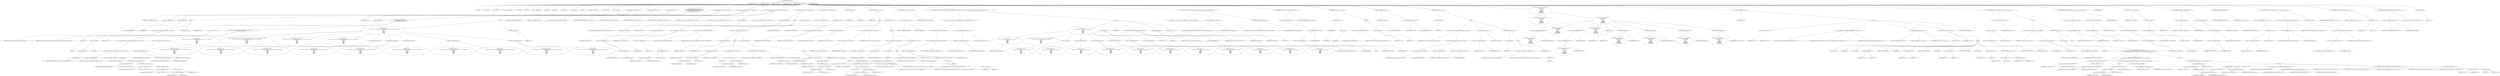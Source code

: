 digraph hostapd_notif_assoc {  
"1000116" [label = "(METHOD,hostapd_notif_assoc)" ]
"1000117" [label = "(PARAM,hostapd_data *hapd)" ]
"1000118" [label = "(PARAM,const u8 *addr)" ]
"1000119" [label = "(PARAM,const u8 *req_ies)" ]
"1000120" [label = "(PARAM,size_t req_ies_len)" ]
"1000121" [label = "(PARAM,int reassoc)" ]
"1000122" [label = "(BLOCK,,)" ]
"1000123" [label = "(LOCAL,v5: u8)" ]
"1000124" [label = "(LOCAL,v7: sta_info *)" ]
"1000125" [label = "(LOCAL,v8: sta_info *)" ]
"1000126" [label = "(LOCAL,v9: wpa_state_machine *)" ]
"1000127" [label = "(LOCAL,v10: int)" ]
"1000128" [label = "(LOCAL,v11: int)" ]
"1000129" [label = "(LOCAL,v12: unsigned __int16)" ]
"1000130" [label = "(LOCAL,v13: int)" ]
"1000131" [label = "(LOCAL,v14: u8 *)" ]
"1000132" [label = "(LOCAL,ie: const u8 *)" ]
"1000133" [label = "(LOCAL,iea: const u8 *)" ]
"1000134" [label = "(LOCAL,p: u8 *)" ]
"1000135" [label = "(LOCAL,elems: ieee802_11_elems)" ]
"1000136" [label = "(LOCAL,buf: u8 [ 1064 ])" ]
"1000137" [label = "(LOCAL,v20: unsigned int)" ]
"1000138" [label = "(<operator>.assignment,v20 = __readgsdword(0x14u))" ]
"1000139" [label = "(IDENTIFIER,v20,v20 = __readgsdword(0x14u))" ]
"1000140" [label = "(__readgsdword,__readgsdword(0x14u))" ]
"1000141" [label = "(LITERAL,0x14u,__readgsdword(0x14u))" ]
"1000142" [label = "(CONTROL_STRUCTURE,if ( !addr ),if ( !addr ))" ]
"1000143" [label = "(<operator>.logicalNot,!addr)" ]
"1000144" [label = "(IDENTIFIER,addr,!addr)" ]
"1000145" [label = "(BLOCK,,)" ]
"1000146" [label = "(wpa_printf,wpa_printf(2, \"hostapd_notif_assoc: Skip event with no address\"))" ]
"1000147" [label = "(LITERAL,2,wpa_printf(2, \"hostapd_notif_assoc: Skip event with no address\"))" ]
"1000148" [label = "(LITERAL,\"hostapd_notif_assoc: Skip event with no address\",wpa_printf(2, \"hostapd_notif_assoc: Skip event with no address\"))" ]
"1000149" [label = "(RETURN,return -1;,return -1;)" ]
"1000150" [label = "(<operator>.minus,-1)" ]
"1000151" [label = "(LITERAL,1,-1)" ]
"1000152" [label = "(<operator>.assignment,v5 = *addr)" ]
"1000153" [label = "(IDENTIFIER,v5,v5 = *addr)" ]
"1000154" [label = "(<operator>.indirection,*addr)" ]
"1000155" [label = "(IDENTIFIER,addr,v5 = *addr)" ]
"1000156" [label = "(CONTROL_STRUCTURE,if ( (*addr & 1) != 0\n    || !(addr[5] | (unsigned __int8)(addr[4] | addr[3] | addr[2] | addr[1] | v5))\n    || !memcmp(addr, hapd->own_addr, 6u) ),if ( (*addr & 1) != 0\n    || !(addr[5] | (unsigned __int8)(addr[4] | addr[3] | addr[2] | addr[1] | v5))\n    || !memcmp(addr, hapd->own_addr, 6u) ))" ]
"1000157" [label = "(<operator>.logicalOr,(*addr & 1) != 0\n    || !(addr[5] | (unsigned __int8)(addr[4] | addr[3] | addr[2] | addr[1] | v5))\n    || !memcmp(addr, hapd->own_addr, 6u))" ]
"1000158" [label = "(<operator>.notEquals,(*addr & 1) != 0)" ]
"1000159" [label = "(<operator>.and,*addr & 1)" ]
"1000160" [label = "(<operator>.indirection,*addr)" ]
"1000161" [label = "(IDENTIFIER,addr,*addr & 1)" ]
"1000162" [label = "(LITERAL,1,*addr & 1)" ]
"1000163" [label = "(LITERAL,0,(*addr & 1) != 0)" ]
"1000164" [label = "(<operator>.logicalOr,!(addr[5] | (unsigned __int8)(addr[4] | addr[3] | addr[2] | addr[1] | v5))\n    || !memcmp(addr, hapd->own_addr, 6u))" ]
"1000165" [label = "(<operator>.logicalNot,!(addr[5] | (unsigned __int8)(addr[4] | addr[3] | addr[2] | addr[1] | v5)))" ]
"1000166" [label = "(<operator>.or,addr[5] | (unsigned __int8)(addr[4] | addr[3] | addr[2] | addr[1] | v5))" ]
"1000167" [label = "(<operator>.indirectIndexAccess,addr[5])" ]
"1000168" [label = "(IDENTIFIER,addr,addr[5] | (unsigned __int8)(addr[4] | addr[3] | addr[2] | addr[1] | v5))" ]
"1000169" [label = "(LITERAL,5,addr[5] | (unsigned __int8)(addr[4] | addr[3] | addr[2] | addr[1] | v5))" ]
"1000170" [label = "(<operator>.cast,(unsigned __int8)(addr[4] | addr[3] | addr[2] | addr[1] | v5))" ]
"1000171" [label = "(UNKNOWN,unsigned __int8,unsigned __int8)" ]
"1000172" [label = "(<operator>.or,addr[4] | addr[3] | addr[2] | addr[1] | v5)" ]
"1000173" [label = "(<operator>.indirectIndexAccess,addr[4])" ]
"1000174" [label = "(IDENTIFIER,addr,addr[4] | addr[3] | addr[2] | addr[1] | v5)" ]
"1000175" [label = "(LITERAL,4,addr[4] | addr[3] | addr[2] | addr[1] | v5)" ]
"1000176" [label = "(<operator>.or,addr[3] | addr[2] | addr[1] | v5)" ]
"1000177" [label = "(<operator>.indirectIndexAccess,addr[3])" ]
"1000178" [label = "(IDENTIFIER,addr,addr[3] | addr[2] | addr[1] | v5)" ]
"1000179" [label = "(LITERAL,3,addr[3] | addr[2] | addr[1] | v5)" ]
"1000180" [label = "(<operator>.or,addr[2] | addr[1] | v5)" ]
"1000181" [label = "(<operator>.indirectIndexAccess,addr[2])" ]
"1000182" [label = "(IDENTIFIER,addr,addr[2] | addr[1] | v5)" ]
"1000183" [label = "(LITERAL,2,addr[2] | addr[1] | v5)" ]
"1000184" [label = "(<operator>.or,addr[1] | v5)" ]
"1000185" [label = "(<operator>.indirectIndexAccess,addr[1])" ]
"1000186" [label = "(IDENTIFIER,addr,addr[1] | v5)" ]
"1000187" [label = "(LITERAL,1,addr[1] | v5)" ]
"1000188" [label = "(IDENTIFIER,v5,addr[1] | v5)" ]
"1000189" [label = "(<operator>.logicalNot,!memcmp(addr, hapd->own_addr, 6u))" ]
"1000190" [label = "(memcmp,memcmp(addr, hapd->own_addr, 6u))" ]
"1000191" [label = "(IDENTIFIER,addr,memcmp(addr, hapd->own_addr, 6u))" ]
"1000192" [label = "(<operator>.indirectFieldAccess,hapd->own_addr)" ]
"1000193" [label = "(IDENTIFIER,hapd,memcmp(addr, hapd->own_addr, 6u))" ]
"1000194" [label = "(FIELD_IDENTIFIER,own_addr,own_addr)" ]
"1000195" [label = "(LITERAL,6u,memcmp(addr, hapd->own_addr, 6u))" ]
"1000196" [label = "(BLOCK,,)" ]
"1000197" [label = "(wpa_printf,wpa_printf(\n      2,\n      \"%s: Invalid SA=%02x:%02x:%02x:%02x:%02x:%02x in received indication - ignore this indication silently\",\n      \"hostapd_notif_assoc\",\n      v5,\n      addr[1],\n      addr[2],\n      addr[3],\n      addr[4],\n      addr[5]))" ]
"1000198" [label = "(LITERAL,2,wpa_printf(\n      2,\n      \"%s: Invalid SA=%02x:%02x:%02x:%02x:%02x:%02x in received indication - ignore this indication silently\",\n      \"hostapd_notif_assoc\",\n      v5,\n      addr[1],\n      addr[2],\n      addr[3],\n      addr[4],\n      addr[5]))" ]
"1000199" [label = "(LITERAL,\"%s: Invalid SA=%02x:%02x:%02x:%02x:%02x:%02x in received indication - ignore this indication silently\",wpa_printf(\n      2,\n      \"%s: Invalid SA=%02x:%02x:%02x:%02x:%02x:%02x in received indication - ignore this indication silently\",\n      \"hostapd_notif_assoc\",\n      v5,\n      addr[1],\n      addr[2],\n      addr[3],\n      addr[4],\n      addr[5]))" ]
"1000200" [label = "(LITERAL,\"hostapd_notif_assoc\",wpa_printf(\n      2,\n      \"%s: Invalid SA=%02x:%02x:%02x:%02x:%02x:%02x in received indication - ignore this indication silently\",\n      \"hostapd_notif_assoc\",\n      v5,\n      addr[1],\n      addr[2],\n      addr[3],\n      addr[4],\n      addr[5]))" ]
"1000201" [label = "(IDENTIFIER,v5,wpa_printf(\n      2,\n      \"%s: Invalid SA=%02x:%02x:%02x:%02x:%02x:%02x in received indication - ignore this indication silently\",\n      \"hostapd_notif_assoc\",\n      v5,\n      addr[1],\n      addr[2],\n      addr[3],\n      addr[4],\n      addr[5]))" ]
"1000202" [label = "(<operator>.indirectIndexAccess,addr[1])" ]
"1000203" [label = "(IDENTIFIER,addr,wpa_printf(\n      2,\n      \"%s: Invalid SA=%02x:%02x:%02x:%02x:%02x:%02x in received indication - ignore this indication silently\",\n      \"hostapd_notif_assoc\",\n      v5,\n      addr[1],\n      addr[2],\n      addr[3],\n      addr[4],\n      addr[5]))" ]
"1000204" [label = "(LITERAL,1,wpa_printf(\n      2,\n      \"%s: Invalid SA=%02x:%02x:%02x:%02x:%02x:%02x in received indication - ignore this indication silently\",\n      \"hostapd_notif_assoc\",\n      v5,\n      addr[1],\n      addr[2],\n      addr[3],\n      addr[4],\n      addr[5]))" ]
"1000205" [label = "(<operator>.indirectIndexAccess,addr[2])" ]
"1000206" [label = "(IDENTIFIER,addr,wpa_printf(\n      2,\n      \"%s: Invalid SA=%02x:%02x:%02x:%02x:%02x:%02x in received indication - ignore this indication silently\",\n      \"hostapd_notif_assoc\",\n      v5,\n      addr[1],\n      addr[2],\n      addr[3],\n      addr[4],\n      addr[5]))" ]
"1000207" [label = "(LITERAL,2,wpa_printf(\n      2,\n      \"%s: Invalid SA=%02x:%02x:%02x:%02x:%02x:%02x in received indication - ignore this indication silently\",\n      \"hostapd_notif_assoc\",\n      v5,\n      addr[1],\n      addr[2],\n      addr[3],\n      addr[4],\n      addr[5]))" ]
"1000208" [label = "(<operator>.indirectIndexAccess,addr[3])" ]
"1000209" [label = "(IDENTIFIER,addr,wpa_printf(\n      2,\n      \"%s: Invalid SA=%02x:%02x:%02x:%02x:%02x:%02x in received indication - ignore this indication silently\",\n      \"hostapd_notif_assoc\",\n      v5,\n      addr[1],\n      addr[2],\n      addr[3],\n      addr[4],\n      addr[5]))" ]
"1000210" [label = "(LITERAL,3,wpa_printf(\n      2,\n      \"%s: Invalid SA=%02x:%02x:%02x:%02x:%02x:%02x in received indication - ignore this indication silently\",\n      \"hostapd_notif_assoc\",\n      v5,\n      addr[1],\n      addr[2],\n      addr[3],\n      addr[4],\n      addr[5]))" ]
"1000211" [label = "(<operator>.indirectIndexAccess,addr[4])" ]
"1000212" [label = "(IDENTIFIER,addr,wpa_printf(\n      2,\n      \"%s: Invalid SA=%02x:%02x:%02x:%02x:%02x:%02x in received indication - ignore this indication silently\",\n      \"hostapd_notif_assoc\",\n      v5,\n      addr[1],\n      addr[2],\n      addr[3],\n      addr[4],\n      addr[5]))" ]
"1000213" [label = "(LITERAL,4,wpa_printf(\n      2,\n      \"%s: Invalid SA=%02x:%02x:%02x:%02x:%02x:%02x in received indication - ignore this indication silently\",\n      \"hostapd_notif_assoc\",\n      v5,\n      addr[1],\n      addr[2],\n      addr[3],\n      addr[4],\n      addr[5]))" ]
"1000214" [label = "(<operator>.indirectIndexAccess,addr[5])" ]
"1000215" [label = "(IDENTIFIER,addr,wpa_printf(\n      2,\n      \"%s: Invalid SA=%02x:%02x:%02x:%02x:%02x:%02x in received indication - ignore this indication silently\",\n      \"hostapd_notif_assoc\",\n      v5,\n      addr[1],\n      addr[2],\n      addr[3],\n      addr[4],\n      addr[5]))" ]
"1000216" [label = "(LITERAL,5,wpa_printf(\n      2,\n      \"%s: Invalid SA=%02x:%02x:%02x:%02x:%02x:%02x in received indication - ignore this indication silently\",\n      \"hostapd_notif_assoc\",\n      v5,\n      addr[1],\n      addr[2],\n      addr[3],\n      addr[4],\n      addr[5]))" ]
"1000217" [label = "(RETURN,return 0;,return 0;)" ]
"1000218" [label = "(LITERAL,0,return 0;)" ]
"1000219" [label = "(random_add_randomness,random_add_randomness(addr, 6u))" ]
"1000220" [label = "(IDENTIFIER,addr,random_add_randomness(addr, 6u))" ]
"1000221" [label = "(LITERAL,6u,random_add_randomness(addr, 6u))" ]
"1000222" [label = "(hostapd_logger,hostapd_logger(hapd, addr, 1u, 2, \"associated\"))" ]
"1000223" [label = "(IDENTIFIER,hapd,hostapd_logger(hapd, addr, 1u, 2, \"associated\"))" ]
"1000224" [label = "(IDENTIFIER,addr,hostapd_logger(hapd, addr, 1u, 2, \"associated\"))" ]
"1000225" [label = "(LITERAL,1u,hostapd_logger(hapd, addr, 1u, 2, \"associated\"))" ]
"1000226" [label = "(LITERAL,2,hostapd_logger(hapd, addr, 1u, 2, \"associated\"))" ]
"1000227" [label = "(LITERAL,\"associated\",hostapd_logger(hapd, addr, 1u, 2, \"associated\"))" ]
"1000228" [label = "(ieee802_11_parse_elems,ieee802_11_parse_elems(req_ies, req_ies_len, &elems, 0))" ]
"1000229" [label = "(IDENTIFIER,req_ies,ieee802_11_parse_elems(req_ies, req_ies_len, &elems, 0))" ]
"1000230" [label = "(IDENTIFIER,req_ies_len,ieee802_11_parse_elems(req_ies, req_ies_len, &elems, 0))" ]
"1000231" [label = "(<operator>.addressOf,&elems)" ]
"1000232" [label = "(IDENTIFIER,elems,ieee802_11_parse_elems(req_ies, req_ies_len, &elems, 0))" ]
"1000233" [label = "(LITERAL,0,ieee802_11_parse_elems(req_ies, req_ies_len, &elems, 0))" ]
"1000234" [label = "(CONTROL_STRUCTURE,if ( elems.wps_ie ),if ( elems.wps_ie ))" ]
"1000235" [label = "(<operator>.fieldAccess,elems.wps_ie)" ]
"1000236" [label = "(IDENTIFIER,elems,if ( elems.wps_ie ))" ]
"1000237" [label = "(FIELD_IDENTIFIER,wps_ie,wps_ie)" ]
"1000238" [label = "(BLOCK,,)" ]
"1000239" [label = "(<operator>.assignment,iea = elems.wps_ie - 2)" ]
"1000240" [label = "(IDENTIFIER,iea,iea = elems.wps_ie - 2)" ]
"1000241" [label = "(<operator>.subtraction,elems.wps_ie - 2)" ]
"1000242" [label = "(<operator>.fieldAccess,elems.wps_ie)" ]
"1000243" [label = "(IDENTIFIER,elems,elems.wps_ie - 2)" ]
"1000244" [label = "(FIELD_IDENTIFIER,wps_ie,wps_ie)" ]
"1000245" [label = "(LITERAL,2,elems.wps_ie - 2)" ]
"1000246" [label = "(<operator>.assignment,p = (u8 *)(elems.wps_ie_len + 2))" ]
"1000247" [label = "(IDENTIFIER,p,p = (u8 *)(elems.wps_ie_len + 2))" ]
"1000248" [label = "(<operator>.cast,(u8 *)(elems.wps_ie_len + 2))" ]
"1000249" [label = "(UNKNOWN,u8 *,u8 *)" ]
"1000250" [label = "(<operator>.addition,elems.wps_ie_len + 2)" ]
"1000251" [label = "(<operator>.fieldAccess,elems.wps_ie_len)" ]
"1000252" [label = "(IDENTIFIER,elems,elems.wps_ie_len + 2)" ]
"1000253" [label = "(FIELD_IDENTIFIER,wps_ie_len,wps_ie_len)" ]
"1000254" [label = "(LITERAL,2,elems.wps_ie_len + 2)" ]
"1000255" [label = "(wpa_printf,wpa_printf(2, \"STA included WPS IE in (Re)AssocReq\"))" ]
"1000256" [label = "(LITERAL,2,wpa_printf(2, \"STA included WPS IE in (Re)AssocReq\"))" ]
"1000257" [label = "(LITERAL,\"STA included WPS IE in (Re)AssocReq\",wpa_printf(2, \"STA included WPS IE in (Re)AssocReq\"))" ]
"1000258" [label = "(CONTROL_STRUCTURE,else,else)" ]
"1000259" [label = "(CONTROL_STRUCTURE,if ( elems.rsn_ie ),if ( elems.rsn_ie ))" ]
"1000260" [label = "(<operator>.fieldAccess,elems.rsn_ie)" ]
"1000261" [label = "(IDENTIFIER,elems,if ( elems.rsn_ie ))" ]
"1000262" [label = "(FIELD_IDENTIFIER,rsn_ie,rsn_ie)" ]
"1000263" [label = "(BLOCK,,)" ]
"1000264" [label = "(<operator>.assignment,iea = elems.rsn_ie - 2)" ]
"1000265" [label = "(IDENTIFIER,iea,iea = elems.rsn_ie - 2)" ]
"1000266" [label = "(<operator>.subtraction,elems.rsn_ie - 2)" ]
"1000267" [label = "(<operator>.fieldAccess,elems.rsn_ie)" ]
"1000268" [label = "(IDENTIFIER,elems,elems.rsn_ie - 2)" ]
"1000269" [label = "(FIELD_IDENTIFIER,rsn_ie,rsn_ie)" ]
"1000270" [label = "(LITERAL,2,elems.rsn_ie - 2)" ]
"1000271" [label = "(<operator>.assignment,p = (u8 *)(elems.rsn_ie_len + 2))" ]
"1000272" [label = "(IDENTIFIER,p,p = (u8 *)(elems.rsn_ie_len + 2))" ]
"1000273" [label = "(<operator>.cast,(u8 *)(elems.rsn_ie_len + 2))" ]
"1000274" [label = "(UNKNOWN,u8 *,u8 *)" ]
"1000275" [label = "(<operator>.addition,elems.rsn_ie_len + 2)" ]
"1000276" [label = "(<operator>.fieldAccess,elems.rsn_ie_len)" ]
"1000277" [label = "(IDENTIFIER,elems,elems.rsn_ie_len + 2)" ]
"1000278" [label = "(FIELD_IDENTIFIER,rsn_ie_len,rsn_ie_len)" ]
"1000279" [label = "(LITERAL,2,elems.rsn_ie_len + 2)" ]
"1000280" [label = "(wpa_printf,wpa_printf(2, \"STA included RSN IE in (Re)AssocReq\"))" ]
"1000281" [label = "(LITERAL,2,wpa_printf(2, \"STA included RSN IE in (Re)AssocReq\"))" ]
"1000282" [label = "(LITERAL,\"STA included RSN IE in (Re)AssocReq\",wpa_printf(2, \"STA included RSN IE in (Re)AssocReq\"))" ]
"1000283" [label = "(CONTROL_STRUCTURE,else,else)" ]
"1000284" [label = "(BLOCK,,)" ]
"1000285" [label = "(<operator>.assignment,iea = elems.wpa_ie)" ]
"1000286" [label = "(IDENTIFIER,iea,iea = elems.wpa_ie)" ]
"1000287" [label = "(<operator>.fieldAccess,elems.wpa_ie)" ]
"1000288" [label = "(IDENTIFIER,elems,iea = elems.wpa_ie)" ]
"1000289" [label = "(FIELD_IDENTIFIER,wpa_ie,wpa_ie)" ]
"1000290" [label = "(CONTROL_STRUCTURE,if ( elems.wpa_ie ),if ( elems.wpa_ie ))" ]
"1000291" [label = "(<operator>.fieldAccess,elems.wpa_ie)" ]
"1000292" [label = "(IDENTIFIER,elems,if ( elems.wpa_ie ))" ]
"1000293" [label = "(FIELD_IDENTIFIER,wpa_ie,wpa_ie)" ]
"1000294" [label = "(BLOCK,,)" ]
"1000295" [label = "(<operator>.assignment,iea = elems.wpa_ie - 2)" ]
"1000296" [label = "(IDENTIFIER,iea,iea = elems.wpa_ie - 2)" ]
"1000297" [label = "(<operator>.subtraction,elems.wpa_ie - 2)" ]
"1000298" [label = "(<operator>.fieldAccess,elems.wpa_ie)" ]
"1000299" [label = "(IDENTIFIER,elems,elems.wpa_ie - 2)" ]
"1000300" [label = "(FIELD_IDENTIFIER,wpa_ie,wpa_ie)" ]
"1000301" [label = "(LITERAL,2,elems.wpa_ie - 2)" ]
"1000302" [label = "(<operator>.assignment,p = (u8 *)(elems.wpa_ie_len + 2))" ]
"1000303" [label = "(IDENTIFIER,p,p = (u8 *)(elems.wpa_ie_len + 2))" ]
"1000304" [label = "(<operator>.cast,(u8 *)(elems.wpa_ie_len + 2))" ]
"1000305" [label = "(UNKNOWN,u8 *,u8 *)" ]
"1000306" [label = "(<operator>.addition,elems.wpa_ie_len + 2)" ]
"1000307" [label = "(<operator>.fieldAccess,elems.wpa_ie_len)" ]
"1000308" [label = "(IDENTIFIER,elems,elems.wpa_ie_len + 2)" ]
"1000309" [label = "(FIELD_IDENTIFIER,wpa_ie_len,wpa_ie_len)" ]
"1000310" [label = "(LITERAL,2,elems.wpa_ie_len + 2)" ]
"1000311" [label = "(wpa_printf,wpa_printf(2, \"STA included WPA IE in (Re)AssocReq\"))" ]
"1000312" [label = "(LITERAL,2,wpa_printf(2, \"STA included WPA IE in (Re)AssocReq\"))" ]
"1000313" [label = "(LITERAL,\"STA included WPA IE in (Re)AssocReq\",wpa_printf(2, \"STA included WPA IE in (Re)AssocReq\"))" ]
"1000314" [label = "(CONTROL_STRUCTURE,else,else)" ]
"1000315" [label = "(BLOCK,,)" ]
"1000316" [label = "(wpa_printf,wpa_printf(2, \"STA did not include WPS/RSN/WPA IE in (Re)AssocReq\"))" ]
"1000317" [label = "(LITERAL,2,wpa_printf(2, \"STA did not include WPS/RSN/WPA IE in (Re)AssocReq\"))" ]
"1000318" [label = "(LITERAL,\"STA did not include WPS/RSN/WPA IE in (Re)AssocReq\",wpa_printf(2, \"STA did not include WPS/RSN/WPA IE in (Re)AssocReq\"))" ]
"1000319" [label = "(<operator>.assignment,p = 0)" ]
"1000320" [label = "(IDENTIFIER,p,p = 0)" ]
"1000321" [label = "(LITERAL,0,p = 0)" ]
"1000322" [label = "(<operator>.assignment,v7 = ap_get_sta(hapd, addr))" ]
"1000323" [label = "(IDENTIFIER,v7,v7 = ap_get_sta(hapd, addr))" ]
"1000324" [label = "(ap_get_sta,ap_get_sta(hapd, addr))" ]
"1000325" [label = "(IDENTIFIER,hapd,ap_get_sta(hapd, addr))" ]
"1000326" [label = "(IDENTIFIER,addr,ap_get_sta(hapd, addr))" ]
"1000327" [label = "(<operator>.assignment,v8 = v7)" ]
"1000328" [label = "(IDENTIFIER,v8,v8 = v7)" ]
"1000329" [label = "(IDENTIFIER,v7,v8 = v7)" ]
"1000330" [label = "(CONTROL_STRUCTURE,if ( v7 ),if ( v7 ))" ]
"1000331" [label = "(IDENTIFIER,v7,if ( v7 ))" ]
"1000332" [label = "(BLOCK,,)" ]
"1000333" [label = "(ap_sta_no_session_timeout,ap_sta_no_session_timeout(hapd, v7))" ]
"1000334" [label = "(IDENTIFIER,hapd,ap_sta_no_session_timeout(hapd, v7))" ]
"1000335" [label = "(IDENTIFIER,v7,ap_sta_no_session_timeout(hapd, v7))" ]
"1000336" [label = "(accounting_sta_stop,accounting_sta_stop(hapd, v8))" ]
"1000337" [label = "(IDENTIFIER,hapd,accounting_sta_stop(hapd, v8))" ]
"1000338" [label = "(IDENTIFIER,v8,accounting_sta_stop(hapd, v8))" ]
"1000339" [label = "(<operator>.assignment,v8->timeout_next = STA_NULLFUNC)" ]
"1000340" [label = "(<operator>.indirectFieldAccess,v8->timeout_next)" ]
"1000341" [label = "(IDENTIFIER,v8,v8->timeout_next = STA_NULLFUNC)" ]
"1000342" [label = "(FIELD_IDENTIFIER,timeout_next,timeout_next)" ]
"1000343" [label = "(IDENTIFIER,STA_NULLFUNC,v8->timeout_next = STA_NULLFUNC)" ]
"1000344" [label = "(CONTROL_STRUCTURE,else,else)" ]
"1000345" [label = "(BLOCK,,)" ]
"1000346" [label = "(<operator>.assignment,v8 = ap_sta_add(hapd, addr))" ]
"1000347" [label = "(IDENTIFIER,v8,v8 = ap_sta_add(hapd, addr))" ]
"1000348" [label = "(ap_sta_add,ap_sta_add(hapd, addr))" ]
"1000349" [label = "(IDENTIFIER,hapd,ap_sta_add(hapd, addr))" ]
"1000350" [label = "(IDENTIFIER,addr,ap_sta_add(hapd, addr))" ]
"1000351" [label = "(CONTROL_STRUCTURE,if ( !v8 ),if ( !v8 ))" ]
"1000352" [label = "(<operator>.logicalNot,!v8)" ]
"1000353" [label = "(IDENTIFIER,v8,!v8)" ]
"1000354" [label = "(BLOCK,,)" ]
"1000355" [label = "(hostapd_drv_sta_disassoc,hostapd_drv_sta_disassoc(hapd, addr, 5))" ]
"1000356" [label = "(IDENTIFIER,hapd,hostapd_drv_sta_disassoc(hapd, addr, 5))" ]
"1000357" [label = "(IDENTIFIER,addr,hostapd_drv_sta_disassoc(hapd, addr, 5))" ]
"1000358" [label = "(LITERAL,5,hostapd_drv_sta_disassoc(hapd, addr, 5))" ]
"1000359" [label = "(RETURN,return -1;,return -1;)" ]
"1000360" [label = "(<operator>.minus,-1)" ]
"1000361" [label = "(LITERAL,1,-1)" ]
"1000362" [label = "(<operators>.assignmentAnd,v8->flags &= 0xFFFECFFF)" ]
"1000363" [label = "(<operator>.indirectFieldAccess,v8->flags)" ]
"1000364" [label = "(IDENTIFIER,v8,v8->flags &= 0xFFFECFFF)" ]
"1000365" [label = "(FIELD_IDENTIFIER,flags,flags)" ]
"1000366" [label = "(LITERAL,0xFFFECFFF,v8->flags &= 0xFFFECFFF)" ]
"1000367" [label = "(CONTROL_STRUCTURE,if ( !hapd->iface->drv_max_acl_mac_addrs && hostapd_check_acl(hapd, addr, 0) != 1 ),if ( !hapd->iface->drv_max_acl_mac_addrs && hostapd_check_acl(hapd, addr, 0) != 1 ))" ]
"1000368" [label = "(<operator>.logicalAnd,!hapd->iface->drv_max_acl_mac_addrs && hostapd_check_acl(hapd, addr, 0) != 1)" ]
"1000369" [label = "(<operator>.logicalNot,!hapd->iface->drv_max_acl_mac_addrs)" ]
"1000370" [label = "(<operator>.indirectFieldAccess,hapd->iface->drv_max_acl_mac_addrs)" ]
"1000371" [label = "(<operator>.indirectFieldAccess,hapd->iface)" ]
"1000372" [label = "(IDENTIFIER,hapd,!hapd->iface->drv_max_acl_mac_addrs)" ]
"1000373" [label = "(FIELD_IDENTIFIER,iface,iface)" ]
"1000374" [label = "(FIELD_IDENTIFIER,drv_max_acl_mac_addrs,drv_max_acl_mac_addrs)" ]
"1000375" [label = "(<operator>.notEquals,hostapd_check_acl(hapd, addr, 0) != 1)" ]
"1000376" [label = "(hostapd_check_acl,hostapd_check_acl(hapd, addr, 0))" ]
"1000377" [label = "(IDENTIFIER,hapd,hostapd_check_acl(hapd, addr, 0))" ]
"1000378" [label = "(IDENTIFIER,addr,hostapd_check_acl(hapd, addr, 0))" ]
"1000379" [label = "(LITERAL,0,hostapd_check_acl(hapd, addr, 0))" ]
"1000380" [label = "(LITERAL,1,hostapd_check_acl(hapd, addr, 0) != 1)" ]
"1000381" [label = "(BLOCK,,)" ]
"1000382" [label = "(wpa_printf,wpa_printf(\n      3,\n      \"STA %02x:%02x:%02x:%02x:%02x:%02x not allowed to connect\",\n      *addr,\n      addr[1],\n      addr[2],\n      addr[3],\n      addr[4],\n      addr[5]))" ]
"1000383" [label = "(LITERAL,3,wpa_printf(\n      3,\n      \"STA %02x:%02x:%02x:%02x:%02x:%02x not allowed to connect\",\n      *addr,\n      addr[1],\n      addr[2],\n      addr[3],\n      addr[4],\n      addr[5]))" ]
"1000384" [label = "(LITERAL,\"STA %02x:%02x:%02x:%02x:%02x:%02x not allowed to connect\",wpa_printf(\n      3,\n      \"STA %02x:%02x:%02x:%02x:%02x:%02x not allowed to connect\",\n      *addr,\n      addr[1],\n      addr[2],\n      addr[3],\n      addr[4],\n      addr[5]))" ]
"1000385" [label = "(<operator>.indirection,*addr)" ]
"1000386" [label = "(IDENTIFIER,addr,wpa_printf(\n      3,\n      \"STA %02x:%02x:%02x:%02x:%02x:%02x not allowed to connect\",\n      *addr,\n      addr[1],\n      addr[2],\n      addr[3],\n      addr[4],\n      addr[5]))" ]
"1000387" [label = "(<operator>.indirectIndexAccess,addr[1])" ]
"1000388" [label = "(IDENTIFIER,addr,wpa_printf(\n      3,\n      \"STA %02x:%02x:%02x:%02x:%02x:%02x not allowed to connect\",\n      *addr,\n      addr[1],\n      addr[2],\n      addr[3],\n      addr[4],\n      addr[5]))" ]
"1000389" [label = "(LITERAL,1,wpa_printf(\n      3,\n      \"STA %02x:%02x:%02x:%02x:%02x:%02x not allowed to connect\",\n      *addr,\n      addr[1],\n      addr[2],\n      addr[3],\n      addr[4],\n      addr[5]))" ]
"1000390" [label = "(<operator>.indirectIndexAccess,addr[2])" ]
"1000391" [label = "(IDENTIFIER,addr,wpa_printf(\n      3,\n      \"STA %02x:%02x:%02x:%02x:%02x:%02x not allowed to connect\",\n      *addr,\n      addr[1],\n      addr[2],\n      addr[3],\n      addr[4],\n      addr[5]))" ]
"1000392" [label = "(LITERAL,2,wpa_printf(\n      3,\n      \"STA %02x:%02x:%02x:%02x:%02x:%02x not allowed to connect\",\n      *addr,\n      addr[1],\n      addr[2],\n      addr[3],\n      addr[4],\n      addr[5]))" ]
"1000393" [label = "(<operator>.indirectIndexAccess,addr[3])" ]
"1000394" [label = "(IDENTIFIER,addr,wpa_printf(\n      3,\n      \"STA %02x:%02x:%02x:%02x:%02x:%02x not allowed to connect\",\n      *addr,\n      addr[1],\n      addr[2],\n      addr[3],\n      addr[4],\n      addr[5]))" ]
"1000395" [label = "(LITERAL,3,wpa_printf(\n      3,\n      \"STA %02x:%02x:%02x:%02x:%02x:%02x not allowed to connect\",\n      *addr,\n      addr[1],\n      addr[2],\n      addr[3],\n      addr[4],\n      addr[5]))" ]
"1000396" [label = "(<operator>.indirectIndexAccess,addr[4])" ]
"1000397" [label = "(IDENTIFIER,addr,wpa_printf(\n      3,\n      \"STA %02x:%02x:%02x:%02x:%02x:%02x not allowed to connect\",\n      *addr,\n      addr[1],\n      addr[2],\n      addr[3],\n      addr[4],\n      addr[5]))" ]
"1000398" [label = "(LITERAL,4,wpa_printf(\n      3,\n      \"STA %02x:%02x:%02x:%02x:%02x:%02x not allowed to connect\",\n      *addr,\n      addr[1],\n      addr[2],\n      addr[3],\n      addr[4],\n      addr[5]))" ]
"1000399" [label = "(<operator>.indirectIndexAccess,addr[5])" ]
"1000400" [label = "(IDENTIFIER,addr,wpa_printf(\n      3,\n      \"STA %02x:%02x:%02x:%02x:%02x:%02x not allowed to connect\",\n      *addr,\n      addr[1],\n      addr[2],\n      addr[3],\n      addr[4],\n      addr[5]))" ]
"1000401" [label = "(LITERAL,5,wpa_printf(\n      3,\n      \"STA %02x:%02x:%02x:%02x:%02x:%02x not allowed to connect\",\n      *addr,\n      addr[1],\n      addr[2],\n      addr[3],\n      addr[4],\n      addr[5]))" ]
"1000402" [label = "(<operator>.assignment,v12 = 1)" ]
"1000403" [label = "(IDENTIFIER,v12,v12 = 1)" ]
"1000404" [label = "(LITERAL,1,v12 = 1)" ]
"1000405" [label = "(JUMP_TARGET,fail)" ]
"1000406" [label = "(hostapd_drv_sta_disassoc,hostapd_drv_sta_disassoc(hapd, v8->addr, v12))" ]
"1000407" [label = "(IDENTIFIER,hapd,hostapd_drv_sta_disassoc(hapd, v8->addr, v12))" ]
"1000408" [label = "(<operator>.indirectFieldAccess,v8->addr)" ]
"1000409" [label = "(IDENTIFIER,v8,hostapd_drv_sta_disassoc(hapd, v8->addr, v12))" ]
"1000410" [label = "(FIELD_IDENTIFIER,addr,addr)" ]
"1000411" [label = "(IDENTIFIER,v12,hostapd_drv_sta_disassoc(hapd, v8->addr, v12))" ]
"1000412" [label = "(ap_free_sta,ap_free_sta(hapd, v8))" ]
"1000413" [label = "(IDENTIFIER,hapd,ap_free_sta(hapd, v8))" ]
"1000414" [label = "(IDENTIFIER,v8,ap_free_sta(hapd, v8))" ]
"1000415" [label = "(RETURN,return -1;,return -1;)" ]
"1000416" [label = "(<operator>.minus,-1)" ]
"1000417" [label = "(LITERAL,1,-1)" ]
"1000418" [label = "(ap_copy_sta_supp_op_classes,ap_copy_sta_supp_op_classes(v8, elems.supp_op_classes, elems.supp_op_classes_len))" ]
"1000419" [label = "(IDENTIFIER,v8,ap_copy_sta_supp_op_classes(v8, elems.supp_op_classes, elems.supp_op_classes_len))" ]
"1000420" [label = "(<operator>.fieldAccess,elems.supp_op_classes)" ]
"1000421" [label = "(IDENTIFIER,elems,ap_copy_sta_supp_op_classes(v8, elems.supp_op_classes, elems.supp_op_classes_len))" ]
"1000422" [label = "(FIELD_IDENTIFIER,supp_op_classes,supp_op_classes)" ]
"1000423" [label = "(<operator>.fieldAccess,elems.supp_op_classes_len)" ]
"1000424" [label = "(IDENTIFIER,elems,ap_copy_sta_supp_op_classes(v8, elems.supp_op_classes, elems.supp_op_classes_len))" ]
"1000425" [label = "(FIELD_IDENTIFIER,supp_op_classes_len,supp_op_classes_len)" ]
"1000426" [label = "(CONTROL_STRUCTURE,if ( !hapd->conf->wpa ),if ( !hapd->conf->wpa ))" ]
"1000427" [label = "(<operator>.logicalNot,!hapd->conf->wpa)" ]
"1000428" [label = "(<operator>.indirectFieldAccess,hapd->conf->wpa)" ]
"1000429" [label = "(<operator>.indirectFieldAccess,hapd->conf)" ]
"1000430" [label = "(IDENTIFIER,hapd,!hapd->conf->wpa)" ]
"1000431" [label = "(FIELD_IDENTIFIER,conf,conf)" ]
"1000432" [label = "(FIELD_IDENTIFIER,wpa,wpa)" ]
"1000433" [label = "(CONTROL_STRUCTURE,goto LABEL_22;,goto LABEL_22;)" ]
"1000434" [label = "(CONTROL_STRUCTURE,if ( !iea || !p ),if ( !iea || !p ))" ]
"1000435" [label = "(<operator>.logicalOr,!iea || !p)" ]
"1000436" [label = "(<operator>.logicalNot,!iea)" ]
"1000437" [label = "(IDENTIFIER,iea,!iea)" ]
"1000438" [label = "(<operator>.logicalNot,!p)" ]
"1000439" [label = "(IDENTIFIER,p,!p)" ]
"1000440" [label = "(BLOCK,,)" ]
"1000441" [label = "(wpa_printf,wpa_printf(2, \"No WPA/RSN IE from STA\"))" ]
"1000442" [label = "(LITERAL,2,wpa_printf(2, \"No WPA/RSN IE from STA\"))" ]
"1000443" [label = "(LITERAL,\"No WPA/RSN IE from STA\",wpa_printf(2, \"No WPA/RSN IE from STA\"))" ]
"1000444" [label = "(<operator>.assignment,v12 = 13)" ]
"1000445" [label = "(IDENTIFIER,v12,v12 = 13)" ]
"1000446" [label = "(LITERAL,13,v12 = 13)" ]
"1000447" [label = "(CONTROL_STRUCTURE,goto fail;,goto fail;)" ]
"1000448" [label = "(<operator>.assignment,v9 = v8->wpa_sm)" ]
"1000449" [label = "(IDENTIFIER,v9,v9 = v8->wpa_sm)" ]
"1000450" [label = "(<operator>.indirectFieldAccess,v8->wpa_sm)" ]
"1000451" [label = "(IDENTIFIER,v8,v9 = v8->wpa_sm)" ]
"1000452" [label = "(FIELD_IDENTIFIER,wpa_sm,wpa_sm)" ]
"1000453" [label = "(CONTROL_STRUCTURE,if ( !v9 ),if ( !v9 ))" ]
"1000454" [label = "(<operator>.logicalNot,!v9)" ]
"1000455" [label = "(IDENTIFIER,v9,!v9)" ]
"1000456" [label = "(BLOCK,,)" ]
"1000457" [label = "(<operator>.assignment,v9 = wpa_auth_sta_init(hapd->wpa_auth, v8->addr, 0))" ]
"1000458" [label = "(IDENTIFIER,v9,v9 = wpa_auth_sta_init(hapd->wpa_auth, v8->addr, 0))" ]
"1000459" [label = "(wpa_auth_sta_init,wpa_auth_sta_init(hapd->wpa_auth, v8->addr, 0))" ]
"1000460" [label = "(<operator>.indirectFieldAccess,hapd->wpa_auth)" ]
"1000461" [label = "(IDENTIFIER,hapd,wpa_auth_sta_init(hapd->wpa_auth, v8->addr, 0))" ]
"1000462" [label = "(FIELD_IDENTIFIER,wpa_auth,wpa_auth)" ]
"1000463" [label = "(<operator>.indirectFieldAccess,v8->addr)" ]
"1000464" [label = "(IDENTIFIER,v8,wpa_auth_sta_init(hapd->wpa_auth, v8->addr, 0))" ]
"1000465" [label = "(FIELD_IDENTIFIER,addr,addr)" ]
"1000466" [label = "(LITERAL,0,wpa_auth_sta_init(hapd->wpa_auth, v8->addr, 0))" ]
"1000467" [label = "(<operator>.assignment,v8->wpa_sm = v9)" ]
"1000468" [label = "(<operator>.indirectFieldAccess,v8->wpa_sm)" ]
"1000469" [label = "(IDENTIFIER,v8,v8->wpa_sm = v9)" ]
"1000470" [label = "(FIELD_IDENTIFIER,wpa_sm,wpa_sm)" ]
"1000471" [label = "(IDENTIFIER,v9,v8->wpa_sm = v9)" ]
"1000472" [label = "(CONTROL_STRUCTURE,if ( !v9 ),if ( !v9 ))" ]
"1000473" [label = "(<operator>.logicalNot,!v9)" ]
"1000474" [label = "(IDENTIFIER,v9,!v9)" ]
"1000475" [label = "(BLOCK,,)" ]
"1000476" [label = "(wpa_printf,wpa_printf(5, \"Failed to initialize WPA state machine\"))" ]
"1000477" [label = "(LITERAL,5,wpa_printf(5, \"Failed to initialize WPA state machine\"))" ]
"1000478" [label = "(LITERAL,\"Failed to initialize WPA state machine\",wpa_printf(5, \"Failed to initialize WPA state machine\"))" ]
"1000479" [label = "(RETURN,return -1;,return -1;)" ]
"1000480" [label = "(<operator>.minus,-1)" ]
"1000481" [label = "(LITERAL,1,-1)" ]
"1000482" [label = "(<operator>.assignment,v10 = wpa_validate_wpa_ie(\n          hapd->wpa_auth,\n          v9,\n          hapd->iface->freq,\n          iea,\n          (size_t)p,\n          elems.mdie,\n          elems.mdie_len,\n          elems.owe_dh,\n          elems.owe_dh_len))" ]
"1000483" [label = "(IDENTIFIER,v10,v10 = wpa_validate_wpa_ie(\n          hapd->wpa_auth,\n          v9,\n          hapd->iface->freq,\n          iea,\n          (size_t)p,\n          elems.mdie,\n          elems.mdie_len,\n          elems.owe_dh,\n          elems.owe_dh_len))" ]
"1000484" [label = "(wpa_validate_wpa_ie,wpa_validate_wpa_ie(\n          hapd->wpa_auth,\n          v9,\n          hapd->iface->freq,\n          iea,\n          (size_t)p,\n          elems.mdie,\n          elems.mdie_len,\n          elems.owe_dh,\n          elems.owe_dh_len))" ]
"1000485" [label = "(<operator>.indirectFieldAccess,hapd->wpa_auth)" ]
"1000486" [label = "(IDENTIFIER,hapd,wpa_validate_wpa_ie(\n          hapd->wpa_auth,\n          v9,\n          hapd->iface->freq,\n          iea,\n          (size_t)p,\n          elems.mdie,\n          elems.mdie_len,\n          elems.owe_dh,\n          elems.owe_dh_len))" ]
"1000487" [label = "(FIELD_IDENTIFIER,wpa_auth,wpa_auth)" ]
"1000488" [label = "(IDENTIFIER,v9,wpa_validate_wpa_ie(\n          hapd->wpa_auth,\n          v9,\n          hapd->iface->freq,\n          iea,\n          (size_t)p,\n          elems.mdie,\n          elems.mdie_len,\n          elems.owe_dh,\n          elems.owe_dh_len))" ]
"1000489" [label = "(<operator>.indirectFieldAccess,hapd->iface->freq)" ]
"1000490" [label = "(<operator>.indirectFieldAccess,hapd->iface)" ]
"1000491" [label = "(IDENTIFIER,hapd,wpa_validate_wpa_ie(\n          hapd->wpa_auth,\n          v9,\n          hapd->iface->freq,\n          iea,\n          (size_t)p,\n          elems.mdie,\n          elems.mdie_len,\n          elems.owe_dh,\n          elems.owe_dh_len))" ]
"1000492" [label = "(FIELD_IDENTIFIER,iface,iface)" ]
"1000493" [label = "(FIELD_IDENTIFIER,freq,freq)" ]
"1000494" [label = "(IDENTIFIER,iea,wpa_validate_wpa_ie(\n          hapd->wpa_auth,\n          v9,\n          hapd->iface->freq,\n          iea,\n          (size_t)p,\n          elems.mdie,\n          elems.mdie_len,\n          elems.owe_dh,\n          elems.owe_dh_len))" ]
"1000495" [label = "(<operator>.cast,(size_t)p)" ]
"1000496" [label = "(UNKNOWN,size_t,size_t)" ]
"1000497" [label = "(IDENTIFIER,p,(size_t)p)" ]
"1000498" [label = "(<operator>.fieldAccess,elems.mdie)" ]
"1000499" [label = "(IDENTIFIER,elems,wpa_validate_wpa_ie(\n          hapd->wpa_auth,\n          v9,\n          hapd->iface->freq,\n          iea,\n          (size_t)p,\n          elems.mdie,\n          elems.mdie_len,\n          elems.owe_dh,\n          elems.owe_dh_len))" ]
"1000500" [label = "(FIELD_IDENTIFIER,mdie,mdie)" ]
"1000501" [label = "(<operator>.fieldAccess,elems.mdie_len)" ]
"1000502" [label = "(IDENTIFIER,elems,wpa_validate_wpa_ie(\n          hapd->wpa_auth,\n          v9,\n          hapd->iface->freq,\n          iea,\n          (size_t)p,\n          elems.mdie,\n          elems.mdie_len,\n          elems.owe_dh,\n          elems.owe_dh_len))" ]
"1000503" [label = "(FIELD_IDENTIFIER,mdie_len,mdie_len)" ]
"1000504" [label = "(<operator>.fieldAccess,elems.owe_dh)" ]
"1000505" [label = "(IDENTIFIER,elems,wpa_validate_wpa_ie(\n          hapd->wpa_auth,\n          v9,\n          hapd->iface->freq,\n          iea,\n          (size_t)p,\n          elems.mdie,\n          elems.mdie_len,\n          elems.owe_dh,\n          elems.owe_dh_len))" ]
"1000506" [label = "(FIELD_IDENTIFIER,owe_dh,owe_dh)" ]
"1000507" [label = "(<operator>.fieldAccess,elems.owe_dh_len)" ]
"1000508" [label = "(IDENTIFIER,elems,wpa_validate_wpa_ie(\n          hapd->wpa_auth,\n          v9,\n          hapd->iface->freq,\n          iea,\n          (size_t)p,\n          elems.mdie,\n          elems.mdie_len,\n          elems.owe_dh,\n          elems.owe_dh_len))" ]
"1000509" [label = "(FIELD_IDENTIFIER,owe_dh_len,owe_dh_len)" ]
"1000510" [label = "(CONTROL_STRUCTURE,if ( v10 ),if ( v10 ))" ]
"1000511" [label = "(IDENTIFIER,v10,if ( v10 ))" ]
"1000512" [label = "(BLOCK,,)" ]
"1000513" [label = "(<operator>.assignment,v13 = v10)" ]
"1000514" [label = "(IDENTIFIER,v13,v13 = v10)" ]
"1000515" [label = "(IDENTIFIER,v10,v13 = v10)" ]
"1000516" [label = "(wpa_printf,wpa_printf(2, \"WPA/RSN information element rejected? (res %u)\", v10))" ]
"1000517" [label = "(LITERAL,2,wpa_printf(2, \"WPA/RSN information element rejected? (res %u)\", v10))" ]
"1000518" [label = "(LITERAL,\"WPA/RSN information element rejected? (res %u)\",wpa_printf(2, \"WPA/RSN information element rejected? (res %u)\", v10))" ]
"1000519" [label = "(IDENTIFIER,v10,wpa_printf(2, \"WPA/RSN information element rejected? (res %u)\", v10))" ]
"1000520" [label = "(wpa_hexdump,wpa_hexdump(2, \"IE\", iea, (size_t)p))" ]
"1000521" [label = "(LITERAL,2,wpa_hexdump(2, \"IE\", iea, (size_t)p))" ]
"1000522" [label = "(LITERAL,\"IE\",wpa_hexdump(2, \"IE\", iea, (size_t)p))" ]
"1000523" [label = "(IDENTIFIER,iea,wpa_hexdump(2, \"IE\", iea, (size_t)p))" ]
"1000524" [label = "(<operator>.cast,(size_t)p)" ]
"1000525" [label = "(UNKNOWN,size_t,size_t)" ]
"1000526" [label = "(IDENTIFIER,p,(size_t)p)" ]
"1000527" [label = "(CONTROL_STRUCTURE,switch ( v13 ),switch ( v13 ))" ]
"1000528" [label = "(IDENTIFIER,v13,switch ( v13 ))" ]
"1000529" [label = "(BLOCK,,)" ]
"1000530" [label = "(JUMP_TARGET,case 2)" ]
"1000531" [label = "(<operator>.assignment,v12 = 18)" ]
"1000532" [label = "(IDENTIFIER,v12,v12 = 18)" ]
"1000533" [label = "(LITERAL,18,v12 = 18)" ]
"1000534" [label = "(CONTROL_STRUCTURE,break;,break;)" ]
"1000535" [label = "(JUMP_TARGET,case 3)" ]
"1000536" [label = "(<operator>.assignment,v12 = 19)" ]
"1000537" [label = "(IDENTIFIER,v12,v12 = 19)" ]
"1000538" [label = "(LITERAL,19,v12 = 19)" ]
"1000539" [label = "(CONTROL_STRUCTURE,break;,break;)" ]
"1000540" [label = "(JUMP_TARGET,case 4)" ]
"1000541" [label = "(<operator>.assignment,v12 = 20)" ]
"1000542" [label = "(IDENTIFIER,v12,v12 = 20)" ]
"1000543" [label = "(LITERAL,20,v12 = 20)" ]
"1000544" [label = "(CONTROL_STRUCTURE,break;,break;)" ]
"1000545" [label = "(JUMP_TARGET,default)" ]
"1000546" [label = "(<operator>.assignment,v12 = 24)" ]
"1000547" [label = "(IDENTIFIER,v12,v12 = 24)" ]
"1000548" [label = "(LITERAL,24,v12 = 24)" ]
"1000549" [label = "(CONTROL_STRUCTURE,if ( v13 != 8 ),if ( v13 != 8 ))" ]
"1000550" [label = "(<operator>.notEquals,v13 != 8)" ]
"1000551" [label = "(IDENTIFIER,v13,v13 != 8)" ]
"1000552" [label = "(LITERAL,8,v13 != 8)" ]
"1000553" [label = "(<operator>.assignment,v12 = 13)" ]
"1000554" [label = "(IDENTIFIER,v12,v12 = 13)" ]
"1000555" [label = "(LITERAL,13,v12 = 13)" ]
"1000556" [label = "(CONTROL_STRUCTURE,break;,break;)" ]
"1000557" [label = "(CONTROL_STRUCTURE,goto fail;,goto fail;)" ]
"1000558" [label = "(CONTROL_STRUCTURE,if ( (v8->flags & 0x402) == 1026 ),if ( (v8->flags & 0x402) == 1026 ))" ]
"1000559" [label = "(<operator>.equals,(v8->flags & 0x402) == 1026)" ]
"1000560" [label = "(<operator>.and,v8->flags & 0x402)" ]
"1000561" [label = "(<operator>.indirectFieldAccess,v8->flags)" ]
"1000562" [label = "(IDENTIFIER,v8,v8->flags & 0x402)" ]
"1000563" [label = "(FIELD_IDENTIFIER,flags,flags)" ]
"1000564" [label = "(LITERAL,0x402,v8->flags & 0x402)" ]
"1000565" [label = "(LITERAL,1026,(v8->flags & 0x402) == 1026)" ]
"1000566" [label = "(BLOCK,,)" ]
"1000567" [label = "(<operator>.assignment,ie = (const u8 *)v8->sa_query_timed_out)" ]
"1000568" [label = "(IDENTIFIER,ie,ie = (const u8 *)v8->sa_query_timed_out)" ]
"1000569" [label = "(<operator>.cast,(const u8 *)v8->sa_query_timed_out)" ]
"1000570" [label = "(UNKNOWN,const u8 *,const u8 *)" ]
"1000571" [label = "(<operator>.indirectFieldAccess,v8->sa_query_timed_out)" ]
"1000572" [label = "(IDENTIFIER,v8,(const u8 *)v8->sa_query_timed_out)" ]
"1000573" [label = "(FIELD_IDENTIFIER,sa_query_timed_out,sa_query_timed_out)" ]
"1000574" [label = "(CONTROL_STRUCTURE,if ( !ie ),if ( !ie ))" ]
"1000575" [label = "(<operator>.logicalNot,!ie)" ]
"1000576" [label = "(IDENTIFIER,ie,!ie)" ]
"1000577" [label = "(BLOCK,,)" ]
"1000578" [label = "(CONTROL_STRUCTURE,if ( v8->sa_query_count <= 0\n        || (ap_check_sa_query_timeout(hapd, v8), (v8->flags & 0x402) == 1026) && !v8->sa_query_timed_out ),if ( v8->sa_query_count <= 0\n        || (ap_check_sa_query_timeout(hapd, v8), (v8->flags & 0x402) == 1026) && !v8->sa_query_timed_out ))" ]
"1000579" [label = "(<operator>.logicalOr,v8->sa_query_count <= 0\n        || (ap_check_sa_query_timeout(hapd, v8), (v8->flags & 0x402) == 1026) && !v8->sa_query_timed_out)" ]
"1000580" [label = "(<operator>.lessEqualsThan,v8->sa_query_count <= 0)" ]
"1000581" [label = "(<operator>.indirectFieldAccess,v8->sa_query_count)" ]
"1000582" [label = "(IDENTIFIER,v8,v8->sa_query_count <= 0)" ]
"1000583" [label = "(FIELD_IDENTIFIER,sa_query_count,sa_query_count)" ]
"1000584" [label = "(LITERAL,0,v8->sa_query_count <= 0)" ]
"1000585" [label = "(<operator>.logicalAnd,(ap_check_sa_query_timeout(hapd, v8), (v8->flags & 0x402) == 1026) && !v8->sa_query_timed_out)" ]
"1000586" [label = "(BLOCK,,)" ]
"1000587" [label = "(ap_check_sa_query_timeout,ap_check_sa_query_timeout(hapd, v8))" ]
"1000588" [label = "(IDENTIFIER,hapd,ap_check_sa_query_timeout(hapd, v8))" ]
"1000589" [label = "(IDENTIFIER,v8,ap_check_sa_query_timeout(hapd, v8))" ]
"1000590" [label = "(<operator>.equals,(v8->flags & 0x402) == 1026)" ]
"1000591" [label = "(<operator>.and,v8->flags & 0x402)" ]
"1000592" [label = "(<operator>.indirectFieldAccess,v8->flags)" ]
"1000593" [label = "(IDENTIFIER,v8,v8->flags & 0x402)" ]
"1000594" [label = "(FIELD_IDENTIFIER,flags,flags)" ]
"1000595" [label = "(LITERAL,0x402,v8->flags & 0x402)" ]
"1000596" [label = "(LITERAL,1026,(v8->flags & 0x402) == 1026)" ]
"1000597" [label = "(<operator>.logicalNot,!v8->sa_query_timed_out)" ]
"1000598" [label = "(<operator>.indirectFieldAccess,v8->sa_query_timed_out)" ]
"1000599" [label = "(IDENTIFIER,v8,!v8->sa_query_timed_out)" ]
"1000600" [label = "(FIELD_IDENTIFIER,sa_query_timed_out,sa_query_timed_out)" ]
"1000601" [label = "(BLOCK,,)" ]
"1000602" [label = "(CONTROL_STRUCTURE,if ( v8->auth_alg != 2 ),if ( v8->auth_alg != 2 ))" ]
"1000603" [label = "(<operator>.notEquals,v8->auth_alg != 2)" ]
"1000604" [label = "(<operator>.indirectFieldAccess,v8->auth_alg)" ]
"1000605" [label = "(IDENTIFIER,v8,v8->auth_alg != 2)" ]
"1000606" [label = "(FIELD_IDENTIFIER,auth_alg,auth_alg)" ]
"1000607" [label = "(LITERAL,2,v8->auth_alg != 2)" ]
"1000608" [label = "(BLOCK,,)" ]
"1000609" [label = "(CONTROL_STRUCTURE,if ( !v8->sa_query_count ),if ( !v8->sa_query_count ))" ]
"1000610" [label = "(<operator>.logicalNot,!v8->sa_query_count)" ]
"1000611" [label = "(<operator>.indirectFieldAccess,v8->sa_query_count)" ]
"1000612" [label = "(IDENTIFIER,v8,!v8->sa_query_count)" ]
"1000613" [label = "(FIELD_IDENTIFIER,sa_query_count,sa_query_count)" ]
"1000614" [label = "(ap_sta_start_sa_query,ap_sta_start_sa_query(hapd, v8))" ]
"1000615" [label = "(IDENTIFIER,hapd,ap_sta_start_sa_query(hapd, v8))" ]
"1000616" [label = "(IDENTIFIER,v8,ap_sta_start_sa_query(hapd, v8))" ]
"1000617" [label = "(<operator>.assignment,v14 = hostapd_eid_assoc_comeback_time(hapd, v8, buf))" ]
"1000618" [label = "(IDENTIFIER,v14,v14 = hostapd_eid_assoc_comeback_time(hapd, v8, buf))" ]
"1000619" [label = "(hostapd_eid_assoc_comeback_time,hostapd_eid_assoc_comeback_time(hapd, v8, buf))" ]
"1000620" [label = "(IDENTIFIER,hapd,hostapd_eid_assoc_comeback_time(hapd, v8, buf))" ]
"1000621" [label = "(IDENTIFIER,v8,hostapd_eid_assoc_comeback_time(hapd, v8, buf))" ]
"1000622" [label = "(IDENTIFIER,buf,hostapd_eid_assoc_comeback_time(hapd, v8, buf))" ]
"1000623" [label = "(hostapd_sta_assoc,hostapd_sta_assoc(hapd, addr, reassoc, 0x1Eu, buf, v14 - buf))" ]
"1000624" [label = "(IDENTIFIER,hapd,hostapd_sta_assoc(hapd, addr, reassoc, 0x1Eu, buf, v14 - buf))" ]
"1000625" [label = "(IDENTIFIER,addr,hostapd_sta_assoc(hapd, addr, reassoc, 0x1Eu, buf, v14 - buf))" ]
"1000626" [label = "(IDENTIFIER,reassoc,hostapd_sta_assoc(hapd, addr, reassoc, 0x1Eu, buf, v14 - buf))" ]
"1000627" [label = "(LITERAL,0x1Eu,hostapd_sta_assoc(hapd, addr, reassoc, 0x1Eu, buf, v14 - buf))" ]
"1000628" [label = "(IDENTIFIER,buf,hostapd_sta_assoc(hapd, addr, reassoc, 0x1Eu, buf, v14 - buf))" ]
"1000629" [label = "(<operator>.subtraction,v14 - buf)" ]
"1000630" [label = "(IDENTIFIER,v14,v14 - buf)" ]
"1000631" [label = "(IDENTIFIER,buf,v14 - buf)" ]
"1000632" [label = "(RETURN,return (int)ie;,return (int)ie;)" ]
"1000633" [label = "(<operator>.cast,(int)ie)" ]
"1000634" [label = "(UNKNOWN,int,int)" ]
"1000635" [label = "(IDENTIFIER,ie,(int)ie)" ]
"1000636" [label = "(CONTROL_STRUCTURE,if ( wpa_auth_uses_mfp(v8->wpa_sm) ),if ( wpa_auth_uses_mfp(v8->wpa_sm) ))" ]
"1000637" [label = "(wpa_auth_uses_mfp,wpa_auth_uses_mfp(v8->wpa_sm))" ]
"1000638" [label = "(<operator>.indirectFieldAccess,v8->wpa_sm)" ]
"1000639" [label = "(IDENTIFIER,v8,wpa_auth_uses_mfp(v8->wpa_sm))" ]
"1000640" [label = "(FIELD_IDENTIFIER,wpa_sm,wpa_sm)" ]
"1000641" [label = "(<operators>.assignmentOr,v8->flags |= 0x400u)" ]
"1000642" [label = "(<operator>.indirectFieldAccess,v8->flags)" ]
"1000643" [label = "(IDENTIFIER,v8,v8->flags |= 0x400u)" ]
"1000644" [label = "(FIELD_IDENTIFIER,flags,flags)" ]
"1000645" [label = "(LITERAL,0x400u,v8->flags |= 0x400u)" ]
"1000646" [label = "(CONTROL_STRUCTURE,else,else)" ]
"1000647" [label = "(<operators>.assignmentAnd,v8->flags &= 0xFFFFFBFF)" ]
"1000648" [label = "(<operator>.indirectFieldAccess,v8->flags)" ]
"1000649" [label = "(IDENTIFIER,v8,v8->flags &= 0xFFFFFBFF)" ]
"1000650" [label = "(FIELD_IDENTIFIER,flags,flags)" ]
"1000651" [label = "(LITERAL,0xFFFFFBFF,v8->flags &= 0xFFFFFBFF)" ]
"1000652" [label = "(JUMP_TARGET,LABEL_22)" ]
"1000653" [label = "(<operator>.assignment,v11 = v8->flags & 2)" ]
"1000654" [label = "(IDENTIFIER,v11,v11 = v8->flags & 2)" ]
"1000655" [label = "(<operator>.and,v8->flags & 2)" ]
"1000656" [label = "(<operator>.indirectFieldAccess,v8->flags)" ]
"1000657" [label = "(IDENTIFIER,v8,v8->flags & 2)" ]
"1000658" [label = "(FIELD_IDENTIFIER,flags,flags)" ]
"1000659" [label = "(LITERAL,2,v8->flags & 2)" ]
"1000660" [label = "(<operator>.assignment,v8->flags = v8->flags & 0xFFF7FFFF | 3)" ]
"1000661" [label = "(<operator>.indirectFieldAccess,v8->flags)" ]
"1000662" [label = "(IDENTIFIER,v8,v8->flags = v8->flags & 0xFFF7FFFF | 3)" ]
"1000663" [label = "(FIELD_IDENTIFIER,flags,flags)" ]
"1000664" [label = "(<operator>.or,v8->flags & 0xFFF7FFFF | 3)" ]
"1000665" [label = "(<operator>.and,v8->flags & 0xFFF7FFFF)" ]
"1000666" [label = "(<operator>.indirectFieldAccess,v8->flags)" ]
"1000667" [label = "(IDENTIFIER,v8,v8->flags & 0xFFF7FFFF)" ]
"1000668" [label = "(FIELD_IDENTIFIER,flags,flags)" ]
"1000669" [label = "(LITERAL,0xFFF7FFFF,v8->flags & 0xFFF7FFFF)" ]
"1000670" [label = "(LITERAL,3,v8->flags & 0xFFF7FFFF | 3)" ]
"1000671" [label = "(hostapd_set_sta_flags,hostapd_set_sta_flags(hapd, v8))" ]
"1000672" [label = "(IDENTIFIER,hapd,hostapd_set_sta_flags(hapd, v8))" ]
"1000673" [label = "(IDENTIFIER,v8,hostapd_set_sta_flags(hapd, v8))" ]
"1000674" [label = "(CONTROL_STRUCTURE,if ( reassoc && v8->auth_alg == 2 ),if ( reassoc && v8->auth_alg == 2 ))" ]
"1000675" [label = "(<operator>.logicalAnd,reassoc && v8->auth_alg == 2)" ]
"1000676" [label = "(IDENTIFIER,reassoc,reassoc && v8->auth_alg == 2)" ]
"1000677" [label = "(<operator>.equals,v8->auth_alg == 2)" ]
"1000678" [label = "(<operator>.indirectFieldAccess,v8->auth_alg)" ]
"1000679" [label = "(IDENTIFIER,v8,v8->auth_alg == 2)" ]
"1000680" [label = "(FIELD_IDENTIFIER,auth_alg,auth_alg)" ]
"1000681" [label = "(LITERAL,2,v8->auth_alg == 2)" ]
"1000682" [label = "(wpa_auth_sm_event,wpa_auth_sm_event(v8->wpa_sm, WPA_ASSOC_FT))" ]
"1000683" [label = "(<operator>.indirectFieldAccess,v8->wpa_sm)" ]
"1000684" [label = "(IDENTIFIER,v8,wpa_auth_sm_event(v8->wpa_sm, WPA_ASSOC_FT))" ]
"1000685" [label = "(FIELD_IDENTIFIER,wpa_sm,wpa_sm)" ]
"1000686" [label = "(IDENTIFIER,WPA_ASSOC_FT,wpa_auth_sm_event(v8->wpa_sm, WPA_ASSOC_FT))" ]
"1000687" [label = "(CONTROL_STRUCTURE,else,else)" ]
"1000688" [label = "(wpa_auth_sm_event,wpa_auth_sm_event(v8->wpa_sm, WPA_ASSOC))" ]
"1000689" [label = "(<operator>.indirectFieldAccess,v8->wpa_sm)" ]
"1000690" [label = "(IDENTIFIER,v8,wpa_auth_sm_event(v8->wpa_sm, WPA_ASSOC))" ]
"1000691" [label = "(FIELD_IDENTIFIER,wpa_sm,wpa_sm)" ]
"1000692" [label = "(IDENTIFIER,WPA_ASSOC,wpa_auth_sm_event(v8->wpa_sm, WPA_ASSOC))" ]
"1000693" [label = "(hostapd_new_assoc_sta,hostapd_new_assoc_sta(hapd, v8, v11 != 0))" ]
"1000694" [label = "(IDENTIFIER,hapd,hostapd_new_assoc_sta(hapd, v8, v11 != 0))" ]
"1000695" [label = "(IDENTIFIER,v8,hostapd_new_assoc_sta(hapd, v8, v11 != 0))" ]
"1000696" [label = "(<operator>.notEquals,v11 != 0)" ]
"1000697" [label = "(IDENTIFIER,v11,v11 != 0)" ]
"1000698" [label = "(LITERAL,0,v11 != 0)" ]
"1000699" [label = "(ieee802_1x_notify_port_enabled,ieee802_1x_notify_port_enabled(v8->eapol_sm, 1))" ]
"1000700" [label = "(<operator>.indirectFieldAccess,v8->eapol_sm)" ]
"1000701" [label = "(IDENTIFIER,v8,ieee802_1x_notify_port_enabled(v8->eapol_sm, 1))" ]
"1000702" [label = "(FIELD_IDENTIFIER,eapol_sm,eapol_sm)" ]
"1000703" [label = "(LITERAL,1,ieee802_1x_notify_port_enabled(v8->eapol_sm, 1))" ]
"1000704" [label = "(RETURN,return 0;,return 0;)" ]
"1000705" [label = "(LITERAL,0,return 0;)" ]
"1000706" [label = "(METHOD_RETURN,int __cdecl)" ]
  "1000116" -> "1000117" 
  "1000116" -> "1000118" 
  "1000116" -> "1000119" 
  "1000116" -> "1000120" 
  "1000116" -> "1000121" 
  "1000116" -> "1000122" 
  "1000116" -> "1000706" 
  "1000122" -> "1000123" 
  "1000122" -> "1000124" 
  "1000122" -> "1000125" 
  "1000122" -> "1000126" 
  "1000122" -> "1000127" 
  "1000122" -> "1000128" 
  "1000122" -> "1000129" 
  "1000122" -> "1000130" 
  "1000122" -> "1000131" 
  "1000122" -> "1000132" 
  "1000122" -> "1000133" 
  "1000122" -> "1000134" 
  "1000122" -> "1000135" 
  "1000122" -> "1000136" 
  "1000122" -> "1000137" 
  "1000122" -> "1000138" 
  "1000122" -> "1000142" 
  "1000122" -> "1000152" 
  "1000122" -> "1000156" 
  "1000122" -> "1000219" 
  "1000122" -> "1000222" 
  "1000122" -> "1000228" 
  "1000122" -> "1000234" 
  "1000122" -> "1000322" 
  "1000122" -> "1000327" 
  "1000122" -> "1000330" 
  "1000122" -> "1000362" 
  "1000122" -> "1000367" 
  "1000122" -> "1000418" 
  "1000122" -> "1000426" 
  "1000122" -> "1000434" 
  "1000122" -> "1000448" 
  "1000122" -> "1000453" 
  "1000122" -> "1000482" 
  "1000122" -> "1000510" 
  "1000122" -> "1000558" 
  "1000122" -> "1000636" 
  "1000122" -> "1000652" 
  "1000122" -> "1000653" 
  "1000122" -> "1000660" 
  "1000122" -> "1000671" 
  "1000122" -> "1000674" 
  "1000122" -> "1000693" 
  "1000122" -> "1000699" 
  "1000122" -> "1000704" 
  "1000138" -> "1000139" 
  "1000138" -> "1000140" 
  "1000140" -> "1000141" 
  "1000142" -> "1000143" 
  "1000142" -> "1000145" 
  "1000143" -> "1000144" 
  "1000145" -> "1000146" 
  "1000145" -> "1000149" 
  "1000146" -> "1000147" 
  "1000146" -> "1000148" 
  "1000149" -> "1000150" 
  "1000150" -> "1000151" 
  "1000152" -> "1000153" 
  "1000152" -> "1000154" 
  "1000154" -> "1000155" 
  "1000156" -> "1000157" 
  "1000156" -> "1000196" 
  "1000157" -> "1000158" 
  "1000157" -> "1000164" 
  "1000158" -> "1000159" 
  "1000158" -> "1000163" 
  "1000159" -> "1000160" 
  "1000159" -> "1000162" 
  "1000160" -> "1000161" 
  "1000164" -> "1000165" 
  "1000164" -> "1000189" 
  "1000165" -> "1000166" 
  "1000166" -> "1000167" 
  "1000166" -> "1000170" 
  "1000167" -> "1000168" 
  "1000167" -> "1000169" 
  "1000170" -> "1000171" 
  "1000170" -> "1000172" 
  "1000172" -> "1000173" 
  "1000172" -> "1000176" 
  "1000173" -> "1000174" 
  "1000173" -> "1000175" 
  "1000176" -> "1000177" 
  "1000176" -> "1000180" 
  "1000177" -> "1000178" 
  "1000177" -> "1000179" 
  "1000180" -> "1000181" 
  "1000180" -> "1000184" 
  "1000181" -> "1000182" 
  "1000181" -> "1000183" 
  "1000184" -> "1000185" 
  "1000184" -> "1000188" 
  "1000185" -> "1000186" 
  "1000185" -> "1000187" 
  "1000189" -> "1000190" 
  "1000190" -> "1000191" 
  "1000190" -> "1000192" 
  "1000190" -> "1000195" 
  "1000192" -> "1000193" 
  "1000192" -> "1000194" 
  "1000196" -> "1000197" 
  "1000196" -> "1000217" 
  "1000197" -> "1000198" 
  "1000197" -> "1000199" 
  "1000197" -> "1000200" 
  "1000197" -> "1000201" 
  "1000197" -> "1000202" 
  "1000197" -> "1000205" 
  "1000197" -> "1000208" 
  "1000197" -> "1000211" 
  "1000197" -> "1000214" 
  "1000202" -> "1000203" 
  "1000202" -> "1000204" 
  "1000205" -> "1000206" 
  "1000205" -> "1000207" 
  "1000208" -> "1000209" 
  "1000208" -> "1000210" 
  "1000211" -> "1000212" 
  "1000211" -> "1000213" 
  "1000214" -> "1000215" 
  "1000214" -> "1000216" 
  "1000217" -> "1000218" 
  "1000219" -> "1000220" 
  "1000219" -> "1000221" 
  "1000222" -> "1000223" 
  "1000222" -> "1000224" 
  "1000222" -> "1000225" 
  "1000222" -> "1000226" 
  "1000222" -> "1000227" 
  "1000228" -> "1000229" 
  "1000228" -> "1000230" 
  "1000228" -> "1000231" 
  "1000228" -> "1000233" 
  "1000231" -> "1000232" 
  "1000234" -> "1000235" 
  "1000234" -> "1000238" 
  "1000234" -> "1000258" 
  "1000235" -> "1000236" 
  "1000235" -> "1000237" 
  "1000238" -> "1000239" 
  "1000238" -> "1000246" 
  "1000238" -> "1000255" 
  "1000239" -> "1000240" 
  "1000239" -> "1000241" 
  "1000241" -> "1000242" 
  "1000241" -> "1000245" 
  "1000242" -> "1000243" 
  "1000242" -> "1000244" 
  "1000246" -> "1000247" 
  "1000246" -> "1000248" 
  "1000248" -> "1000249" 
  "1000248" -> "1000250" 
  "1000250" -> "1000251" 
  "1000250" -> "1000254" 
  "1000251" -> "1000252" 
  "1000251" -> "1000253" 
  "1000255" -> "1000256" 
  "1000255" -> "1000257" 
  "1000258" -> "1000259" 
  "1000259" -> "1000260" 
  "1000259" -> "1000263" 
  "1000259" -> "1000283" 
  "1000260" -> "1000261" 
  "1000260" -> "1000262" 
  "1000263" -> "1000264" 
  "1000263" -> "1000271" 
  "1000263" -> "1000280" 
  "1000264" -> "1000265" 
  "1000264" -> "1000266" 
  "1000266" -> "1000267" 
  "1000266" -> "1000270" 
  "1000267" -> "1000268" 
  "1000267" -> "1000269" 
  "1000271" -> "1000272" 
  "1000271" -> "1000273" 
  "1000273" -> "1000274" 
  "1000273" -> "1000275" 
  "1000275" -> "1000276" 
  "1000275" -> "1000279" 
  "1000276" -> "1000277" 
  "1000276" -> "1000278" 
  "1000280" -> "1000281" 
  "1000280" -> "1000282" 
  "1000283" -> "1000284" 
  "1000284" -> "1000285" 
  "1000284" -> "1000290" 
  "1000285" -> "1000286" 
  "1000285" -> "1000287" 
  "1000287" -> "1000288" 
  "1000287" -> "1000289" 
  "1000290" -> "1000291" 
  "1000290" -> "1000294" 
  "1000290" -> "1000314" 
  "1000291" -> "1000292" 
  "1000291" -> "1000293" 
  "1000294" -> "1000295" 
  "1000294" -> "1000302" 
  "1000294" -> "1000311" 
  "1000295" -> "1000296" 
  "1000295" -> "1000297" 
  "1000297" -> "1000298" 
  "1000297" -> "1000301" 
  "1000298" -> "1000299" 
  "1000298" -> "1000300" 
  "1000302" -> "1000303" 
  "1000302" -> "1000304" 
  "1000304" -> "1000305" 
  "1000304" -> "1000306" 
  "1000306" -> "1000307" 
  "1000306" -> "1000310" 
  "1000307" -> "1000308" 
  "1000307" -> "1000309" 
  "1000311" -> "1000312" 
  "1000311" -> "1000313" 
  "1000314" -> "1000315" 
  "1000315" -> "1000316" 
  "1000315" -> "1000319" 
  "1000316" -> "1000317" 
  "1000316" -> "1000318" 
  "1000319" -> "1000320" 
  "1000319" -> "1000321" 
  "1000322" -> "1000323" 
  "1000322" -> "1000324" 
  "1000324" -> "1000325" 
  "1000324" -> "1000326" 
  "1000327" -> "1000328" 
  "1000327" -> "1000329" 
  "1000330" -> "1000331" 
  "1000330" -> "1000332" 
  "1000330" -> "1000344" 
  "1000332" -> "1000333" 
  "1000332" -> "1000336" 
  "1000332" -> "1000339" 
  "1000333" -> "1000334" 
  "1000333" -> "1000335" 
  "1000336" -> "1000337" 
  "1000336" -> "1000338" 
  "1000339" -> "1000340" 
  "1000339" -> "1000343" 
  "1000340" -> "1000341" 
  "1000340" -> "1000342" 
  "1000344" -> "1000345" 
  "1000345" -> "1000346" 
  "1000345" -> "1000351" 
  "1000346" -> "1000347" 
  "1000346" -> "1000348" 
  "1000348" -> "1000349" 
  "1000348" -> "1000350" 
  "1000351" -> "1000352" 
  "1000351" -> "1000354" 
  "1000352" -> "1000353" 
  "1000354" -> "1000355" 
  "1000354" -> "1000359" 
  "1000355" -> "1000356" 
  "1000355" -> "1000357" 
  "1000355" -> "1000358" 
  "1000359" -> "1000360" 
  "1000360" -> "1000361" 
  "1000362" -> "1000363" 
  "1000362" -> "1000366" 
  "1000363" -> "1000364" 
  "1000363" -> "1000365" 
  "1000367" -> "1000368" 
  "1000367" -> "1000381" 
  "1000368" -> "1000369" 
  "1000368" -> "1000375" 
  "1000369" -> "1000370" 
  "1000370" -> "1000371" 
  "1000370" -> "1000374" 
  "1000371" -> "1000372" 
  "1000371" -> "1000373" 
  "1000375" -> "1000376" 
  "1000375" -> "1000380" 
  "1000376" -> "1000377" 
  "1000376" -> "1000378" 
  "1000376" -> "1000379" 
  "1000381" -> "1000382" 
  "1000381" -> "1000402" 
  "1000381" -> "1000405" 
  "1000381" -> "1000406" 
  "1000381" -> "1000412" 
  "1000381" -> "1000415" 
  "1000382" -> "1000383" 
  "1000382" -> "1000384" 
  "1000382" -> "1000385" 
  "1000382" -> "1000387" 
  "1000382" -> "1000390" 
  "1000382" -> "1000393" 
  "1000382" -> "1000396" 
  "1000382" -> "1000399" 
  "1000385" -> "1000386" 
  "1000387" -> "1000388" 
  "1000387" -> "1000389" 
  "1000390" -> "1000391" 
  "1000390" -> "1000392" 
  "1000393" -> "1000394" 
  "1000393" -> "1000395" 
  "1000396" -> "1000397" 
  "1000396" -> "1000398" 
  "1000399" -> "1000400" 
  "1000399" -> "1000401" 
  "1000402" -> "1000403" 
  "1000402" -> "1000404" 
  "1000406" -> "1000407" 
  "1000406" -> "1000408" 
  "1000406" -> "1000411" 
  "1000408" -> "1000409" 
  "1000408" -> "1000410" 
  "1000412" -> "1000413" 
  "1000412" -> "1000414" 
  "1000415" -> "1000416" 
  "1000416" -> "1000417" 
  "1000418" -> "1000419" 
  "1000418" -> "1000420" 
  "1000418" -> "1000423" 
  "1000420" -> "1000421" 
  "1000420" -> "1000422" 
  "1000423" -> "1000424" 
  "1000423" -> "1000425" 
  "1000426" -> "1000427" 
  "1000426" -> "1000433" 
  "1000427" -> "1000428" 
  "1000428" -> "1000429" 
  "1000428" -> "1000432" 
  "1000429" -> "1000430" 
  "1000429" -> "1000431" 
  "1000434" -> "1000435" 
  "1000434" -> "1000440" 
  "1000435" -> "1000436" 
  "1000435" -> "1000438" 
  "1000436" -> "1000437" 
  "1000438" -> "1000439" 
  "1000440" -> "1000441" 
  "1000440" -> "1000444" 
  "1000440" -> "1000447" 
  "1000441" -> "1000442" 
  "1000441" -> "1000443" 
  "1000444" -> "1000445" 
  "1000444" -> "1000446" 
  "1000448" -> "1000449" 
  "1000448" -> "1000450" 
  "1000450" -> "1000451" 
  "1000450" -> "1000452" 
  "1000453" -> "1000454" 
  "1000453" -> "1000456" 
  "1000454" -> "1000455" 
  "1000456" -> "1000457" 
  "1000456" -> "1000467" 
  "1000456" -> "1000472" 
  "1000457" -> "1000458" 
  "1000457" -> "1000459" 
  "1000459" -> "1000460" 
  "1000459" -> "1000463" 
  "1000459" -> "1000466" 
  "1000460" -> "1000461" 
  "1000460" -> "1000462" 
  "1000463" -> "1000464" 
  "1000463" -> "1000465" 
  "1000467" -> "1000468" 
  "1000467" -> "1000471" 
  "1000468" -> "1000469" 
  "1000468" -> "1000470" 
  "1000472" -> "1000473" 
  "1000472" -> "1000475" 
  "1000473" -> "1000474" 
  "1000475" -> "1000476" 
  "1000475" -> "1000479" 
  "1000476" -> "1000477" 
  "1000476" -> "1000478" 
  "1000479" -> "1000480" 
  "1000480" -> "1000481" 
  "1000482" -> "1000483" 
  "1000482" -> "1000484" 
  "1000484" -> "1000485" 
  "1000484" -> "1000488" 
  "1000484" -> "1000489" 
  "1000484" -> "1000494" 
  "1000484" -> "1000495" 
  "1000484" -> "1000498" 
  "1000484" -> "1000501" 
  "1000484" -> "1000504" 
  "1000484" -> "1000507" 
  "1000485" -> "1000486" 
  "1000485" -> "1000487" 
  "1000489" -> "1000490" 
  "1000489" -> "1000493" 
  "1000490" -> "1000491" 
  "1000490" -> "1000492" 
  "1000495" -> "1000496" 
  "1000495" -> "1000497" 
  "1000498" -> "1000499" 
  "1000498" -> "1000500" 
  "1000501" -> "1000502" 
  "1000501" -> "1000503" 
  "1000504" -> "1000505" 
  "1000504" -> "1000506" 
  "1000507" -> "1000508" 
  "1000507" -> "1000509" 
  "1000510" -> "1000511" 
  "1000510" -> "1000512" 
  "1000512" -> "1000513" 
  "1000512" -> "1000516" 
  "1000512" -> "1000520" 
  "1000512" -> "1000527" 
  "1000512" -> "1000557" 
  "1000513" -> "1000514" 
  "1000513" -> "1000515" 
  "1000516" -> "1000517" 
  "1000516" -> "1000518" 
  "1000516" -> "1000519" 
  "1000520" -> "1000521" 
  "1000520" -> "1000522" 
  "1000520" -> "1000523" 
  "1000520" -> "1000524" 
  "1000524" -> "1000525" 
  "1000524" -> "1000526" 
  "1000527" -> "1000528" 
  "1000527" -> "1000529" 
  "1000529" -> "1000530" 
  "1000529" -> "1000531" 
  "1000529" -> "1000534" 
  "1000529" -> "1000535" 
  "1000529" -> "1000536" 
  "1000529" -> "1000539" 
  "1000529" -> "1000540" 
  "1000529" -> "1000541" 
  "1000529" -> "1000544" 
  "1000529" -> "1000545" 
  "1000529" -> "1000546" 
  "1000529" -> "1000549" 
  "1000529" -> "1000556" 
  "1000531" -> "1000532" 
  "1000531" -> "1000533" 
  "1000536" -> "1000537" 
  "1000536" -> "1000538" 
  "1000541" -> "1000542" 
  "1000541" -> "1000543" 
  "1000546" -> "1000547" 
  "1000546" -> "1000548" 
  "1000549" -> "1000550" 
  "1000549" -> "1000553" 
  "1000550" -> "1000551" 
  "1000550" -> "1000552" 
  "1000553" -> "1000554" 
  "1000553" -> "1000555" 
  "1000558" -> "1000559" 
  "1000558" -> "1000566" 
  "1000559" -> "1000560" 
  "1000559" -> "1000565" 
  "1000560" -> "1000561" 
  "1000560" -> "1000564" 
  "1000561" -> "1000562" 
  "1000561" -> "1000563" 
  "1000566" -> "1000567" 
  "1000566" -> "1000574" 
  "1000567" -> "1000568" 
  "1000567" -> "1000569" 
  "1000569" -> "1000570" 
  "1000569" -> "1000571" 
  "1000571" -> "1000572" 
  "1000571" -> "1000573" 
  "1000574" -> "1000575" 
  "1000574" -> "1000577" 
  "1000575" -> "1000576" 
  "1000577" -> "1000578" 
  "1000578" -> "1000579" 
  "1000578" -> "1000601" 
  "1000579" -> "1000580" 
  "1000579" -> "1000585" 
  "1000580" -> "1000581" 
  "1000580" -> "1000584" 
  "1000581" -> "1000582" 
  "1000581" -> "1000583" 
  "1000585" -> "1000586" 
  "1000585" -> "1000597" 
  "1000586" -> "1000587" 
  "1000586" -> "1000590" 
  "1000587" -> "1000588" 
  "1000587" -> "1000589" 
  "1000590" -> "1000591" 
  "1000590" -> "1000596" 
  "1000591" -> "1000592" 
  "1000591" -> "1000595" 
  "1000592" -> "1000593" 
  "1000592" -> "1000594" 
  "1000597" -> "1000598" 
  "1000598" -> "1000599" 
  "1000598" -> "1000600" 
  "1000601" -> "1000602" 
  "1000602" -> "1000603" 
  "1000602" -> "1000608" 
  "1000603" -> "1000604" 
  "1000603" -> "1000607" 
  "1000604" -> "1000605" 
  "1000604" -> "1000606" 
  "1000608" -> "1000609" 
  "1000608" -> "1000617" 
  "1000608" -> "1000623" 
  "1000608" -> "1000632" 
  "1000609" -> "1000610" 
  "1000609" -> "1000614" 
  "1000610" -> "1000611" 
  "1000611" -> "1000612" 
  "1000611" -> "1000613" 
  "1000614" -> "1000615" 
  "1000614" -> "1000616" 
  "1000617" -> "1000618" 
  "1000617" -> "1000619" 
  "1000619" -> "1000620" 
  "1000619" -> "1000621" 
  "1000619" -> "1000622" 
  "1000623" -> "1000624" 
  "1000623" -> "1000625" 
  "1000623" -> "1000626" 
  "1000623" -> "1000627" 
  "1000623" -> "1000628" 
  "1000623" -> "1000629" 
  "1000629" -> "1000630" 
  "1000629" -> "1000631" 
  "1000632" -> "1000633" 
  "1000633" -> "1000634" 
  "1000633" -> "1000635" 
  "1000636" -> "1000637" 
  "1000636" -> "1000641" 
  "1000636" -> "1000646" 
  "1000637" -> "1000638" 
  "1000638" -> "1000639" 
  "1000638" -> "1000640" 
  "1000641" -> "1000642" 
  "1000641" -> "1000645" 
  "1000642" -> "1000643" 
  "1000642" -> "1000644" 
  "1000646" -> "1000647" 
  "1000647" -> "1000648" 
  "1000647" -> "1000651" 
  "1000648" -> "1000649" 
  "1000648" -> "1000650" 
  "1000653" -> "1000654" 
  "1000653" -> "1000655" 
  "1000655" -> "1000656" 
  "1000655" -> "1000659" 
  "1000656" -> "1000657" 
  "1000656" -> "1000658" 
  "1000660" -> "1000661" 
  "1000660" -> "1000664" 
  "1000661" -> "1000662" 
  "1000661" -> "1000663" 
  "1000664" -> "1000665" 
  "1000664" -> "1000670" 
  "1000665" -> "1000666" 
  "1000665" -> "1000669" 
  "1000666" -> "1000667" 
  "1000666" -> "1000668" 
  "1000671" -> "1000672" 
  "1000671" -> "1000673" 
  "1000674" -> "1000675" 
  "1000674" -> "1000682" 
  "1000674" -> "1000687" 
  "1000675" -> "1000676" 
  "1000675" -> "1000677" 
  "1000677" -> "1000678" 
  "1000677" -> "1000681" 
  "1000678" -> "1000679" 
  "1000678" -> "1000680" 
  "1000682" -> "1000683" 
  "1000682" -> "1000686" 
  "1000683" -> "1000684" 
  "1000683" -> "1000685" 
  "1000687" -> "1000688" 
  "1000688" -> "1000689" 
  "1000688" -> "1000692" 
  "1000689" -> "1000690" 
  "1000689" -> "1000691" 
  "1000693" -> "1000694" 
  "1000693" -> "1000695" 
  "1000693" -> "1000696" 
  "1000696" -> "1000697" 
  "1000696" -> "1000698" 
  "1000699" -> "1000700" 
  "1000699" -> "1000703" 
  "1000700" -> "1000701" 
  "1000700" -> "1000702" 
  "1000704" -> "1000705" 
}
